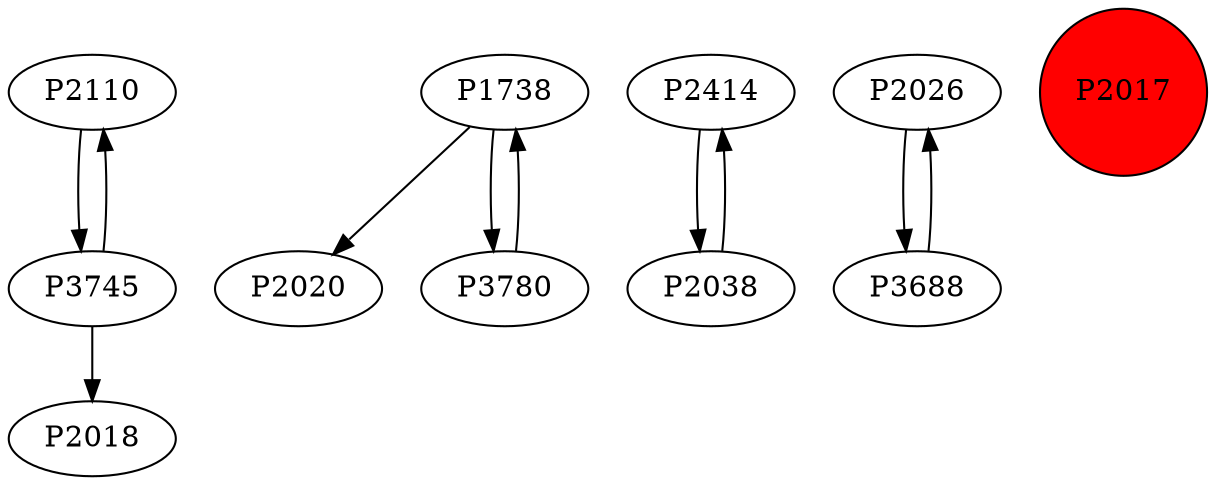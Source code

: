 digraph {
	P2110 -> P3745
	P1738 -> P2020
	P2414 -> P2038
	P2026 -> P3688
	P3780 -> P1738
	P3688 -> P2026
	P2038 -> P2414
	P3745 -> P2018
	P3745 -> P2110
	P1738 -> P3780
	P2017 [shape=circle]
	P2017 [style=filled]
	P2017 [fillcolor=red]
}